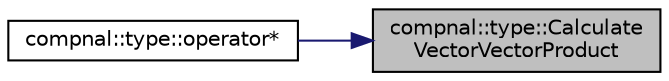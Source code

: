 digraph "compnal::type::CalculateVectorVectorProduct"
{
 // INTERACTIVE_SVG=YES
 // LATEX_PDF_SIZE
  edge [fontname="Helvetica",fontsize="10",labelfontname="Helvetica",labelfontsize="10"];
  node [fontname="Helvetica",fontsize="10",shape=record];
  rankdir="RL";
  Node1 [label="compnal::type::Calculate\lVectorVectorProduct",height=0.2,width=0.4,color="black", fillcolor="grey75", style="filled", fontcolor="black",tooltip="Calculate BraketVector innner product ( )."];
  Node1 -> Node2 [dir="back",color="midnightblue",fontsize="10",style="solid",fontname="Helvetica"];
  Node2 [label="compnal::type::operator*",height=0.2,width=0.4,color="black", fillcolor="white", style="filled",URL="$d4/df8/namespacecompnal_1_1type.html#aa6fad03b5399841392dddeb7bdc33347",tooltip="Operator overloading: multiplication operator."];
}
